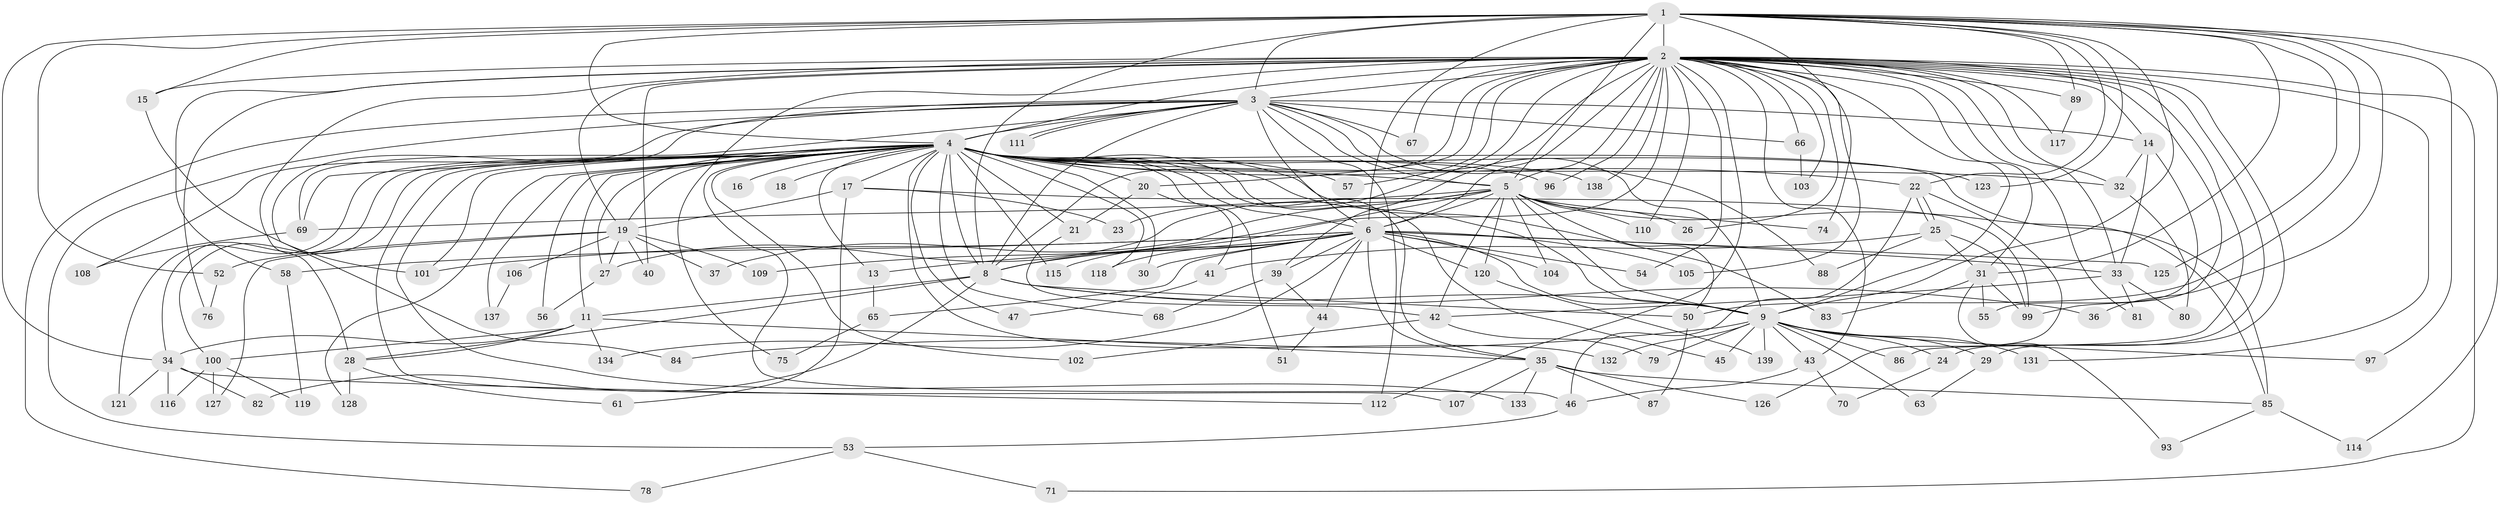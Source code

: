 // original degree distribution, {23: 0.007194244604316547, 37: 0.007194244604316547, 21: 0.014388489208633094, 35: 0.007194244604316547, 17: 0.007194244604316547, 19: 0.007194244604316547, 16: 0.007194244604316547, 20: 0.007194244604316547, 27: 0.007194244604316547, 7: 0.007194244604316547, 12: 0.007194244604316547, 3: 0.14388489208633093, 5: 0.04316546762589928, 2: 0.5827338129496403, 6: 0.03597122302158273, 9: 0.007194244604316547, 4: 0.09352517985611511, 8: 0.007194244604316547}
// Generated by graph-tools (version 1.1) at 2025/11/02/27/25 16:11:06]
// undirected, 113 vertices, 251 edges
graph export_dot {
graph [start="1"]
  node [color=gray90,style=filled];
  1 [super="+130"];
  2 [super="+12"];
  3 [super="+135"];
  4 [super="+10"];
  5 [super="+48"];
  6 [super="+7"];
  8 [super="+64"];
  9 [super="+38"];
  11 [super="+90"];
  13;
  14 [super="+122"];
  15;
  16;
  17 [super="+136"];
  18;
  19 [super="+98"];
  20;
  21;
  22;
  23;
  24;
  25 [super="+113"];
  26;
  27 [super="+95"];
  28 [super="+59"];
  29;
  30;
  31 [super="+49"];
  32 [super="+91"];
  33 [super="+77"];
  34 [super="+60"];
  35 [super="+73"];
  36;
  37;
  39;
  40;
  41;
  42 [super="+62"];
  43 [super="+72"];
  44;
  45;
  46;
  47;
  50 [super="+92"];
  51;
  52;
  53;
  54;
  55;
  56;
  57;
  58;
  61;
  63;
  65;
  66;
  67;
  68;
  69;
  70;
  71;
  74;
  75;
  76;
  78;
  79;
  80;
  81;
  82;
  83;
  84;
  85 [super="+94"];
  86;
  87;
  88;
  89;
  93;
  96;
  97;
  99;
  100;
  101 [super="+124"];
  102;
  103;
  104;
  105;
  106;
  107;
  108;
  109;
  110;
  111;
  112 [super="+129"];
  114;
  115;
  116;
  117;
  118;
  119;
  120;
  121;
  123;
  125;
  126;
  127;
  128;
  131;
  132;
  133;
  134;
  137;
  138;
  139;
  1 -- 2;
  1 -- 3;
  1 -- 4 [weight=2];
  1 -- 5;
  1 -- 6 [weight=3];
  1 -- 8;
  1 -- 9;
  1 -- 15;
  1 -- 22;
  1 -- 31;
  1 -- 34;
  1 -- 36;
  1 -- 50;
  1 -- 52;
  1 -- 74;
  1 -- 89;
  1 -- 97;
  1 -- 114;
  1 -- 123;
  1 -- 125;
  2 -- 3;
  2 -- 4 [weight=3];
  2 -- 5 [weight=2];
  2 -- 6 [weight=2];
  2 -- 8;
  2 -- 9;
  2 -- 14;
  2 -- 15;
  2 -- 20;
  2 -- 24;
  2 -- 26;
  2 -- 29;
  2 -- 32;
  2 -- 33;
  2 -- 39;
  2 -- 40;
  2 -- 54;
  2 -- 57;
  2 -- 67;
  2 -- 71;
  2 -- 75;
  2 -- 76;
  2 -- 86;
  2 -- 96;
  2 -- 99;
  2 -- 103;
  2 -- 105;
  2 -- 109;
  2 -- 110;
  2 -- 131;
  2 -- 138;
  2 -- 66;
  2 -- 43;
  2 -- 81;
  2 -- 19;
  2 -- 117;
  2 -- 23;
  2 -- 89;
  2 -- 58;
  2 -- 28;
  2 -- 31;
  2 -- 112;
  3 -- 4 [weight=2];
  3 -- 5;
  3 -- 6 [weight=2];
  3 -- 8;
  3 -- 9;
  3 -- 14;
  3 -- 53;
  3 -- 66;
  3 -- 67;
  3 -- 78;
  3 -- 84;
  3 -- 88;
  3 -- 108;
  3 -- 111;
  3 -- 111;
  3 -- 112;
  3 -- 69;
  4 -- 5 [weight=2];
  4 -- 6 [weight=4];
  4 -- 8 [weight=3];
  4 -- 9 [weight=2];
  4 -- 11 [weight=2];
  4 -- 13;
  4 -- 16 [weight=2];
  4 -- 17 [weight=2];
  4 -- 18 [weight=2];
  4 -- 19;
  4 -- 21;
  4 -- 45;
  4 -- 56;
  4 -- 57;
  4 -- 68;
  4 -- 69;
  4 -- 83;
  4 -- 85;
  4 -- 96;
  4 -- 100;
  4 -- 102;
  4 -- 115;
  4 -- 118;
  4 -- 128;
  4 -- 132;
  4 -- 138;
  4 -- 133;
  4 -- 137;
  4 -- 20;
  4 -- 22;
  4 -- 30;
  4 -- 32;
  4 -- 34;
  4 -- 35;
  4 -- 107;
  4 -- 46;
  4 -- 47;
  4 -- 51;
  4 -- 121;
  4 -- 123;
  4 -- 27;
  4 -- 101;
  5 -- 6 [weight=2];
  5 -- 8;
  5 -- 9;
  5 -- 26;
  5 -- 27;
  5 -- 37;
  5 -- 42;
  5 -- 50;
  5 -- 69;
  5 -- 74;
  5 -- 85;
  5 -- 104;
  5 -- 110;
  5 -- 120;
  6 -- 8 [weight=2];
  6 -- 9 [weight=2];
  6 -- 13;
  6 -- 35;
  6 -- 44;
  6 -- 54;
  6 -- 65;
  6 -- 118;
  6 -- 125;
  6 -- 134;
  6 -- 30;
  6 -- 33;
  6 -- 101;
  6 -- 39;
  6 -- 104;
  6 -- 105;
  6 -- 115;
  6 -- 120;
  6 -- 58;
  8 -- 9 [weight=2];
  8 -- 11;
  8 -- 28;
  8 -- 36;
  8 -- 82;
  8 -- 50;
  9 -- 24;
  9 -- 29;
  9 -- 43;
  9 -- 63;
  9 -- 84;
  9 -- 86;
  9 -- 97;
  9 -- 131;
  9 -- 132;
  9 -- 139;
  9 -- 45;
  9 -- 79;
  11 -- 134;
  11 -- 100;
  11 -- 34;
  11 -- 28;
  11 -- 35;
  13 -- 65;
  14 -- 55;
  14 -- 33;
  14 -- 32;
  15 -- 101;
  17 -- 23;
  17 -- 61;
  17 -- 19;
  17 -- 99;
  19 -- 27;
  19 -- 37;
  19 -- 40;
  19 -- 52;
  19 -- 106 [weight=2];
  19 -- 127;
  19 -- 109;
  20 -- 21;
  20 -- 41;
  21 -- 42;
  22 -- 25;
  22 -- 25;
  22 -- 46;
  22 -- 126;
  24 -- 70;
  25 -- 31;
  25 -- 41;
  25 -- 88;
  25 -- 99;
  27 -- 56;
  28 -- 61;
  28 -- 128;
  29 -- 63;
  31 -- 55;
  31 -- 83;
  31 -- 93;
  31 -- 99;
  32 -- 80;
  33 -- 42;
  33 -- 80;
  33 -- 81;
  34 -- 82;
  34 -- 112;
  34 -- 121;
  34 -- 116;
  35 -- 87;
  35 -- 107;
  35 -- 133;
  35 -- 126;
  35 -- 85;
  39 -- 44;
  39 -- 68;
  41 -- 47;
  42 -- 79;
  42 -- 102;
  43 -- 70;
  43 -- 46;
  44 -- 51;
  46 -- 53;
  50 -- 87;
  52 -- 76;
  53 -- 71;
  53 -- 78;
  58 -- 119;
  65 -- 75;
  66 -- 103;
  69 -- 108;
  85 -- 93;
  85 -- 114;
  89 -- 117;
  100 -- 116;
  100 -- 119;
  100 -- 127;
  106 -- 137;
  120 -- 139;
}
